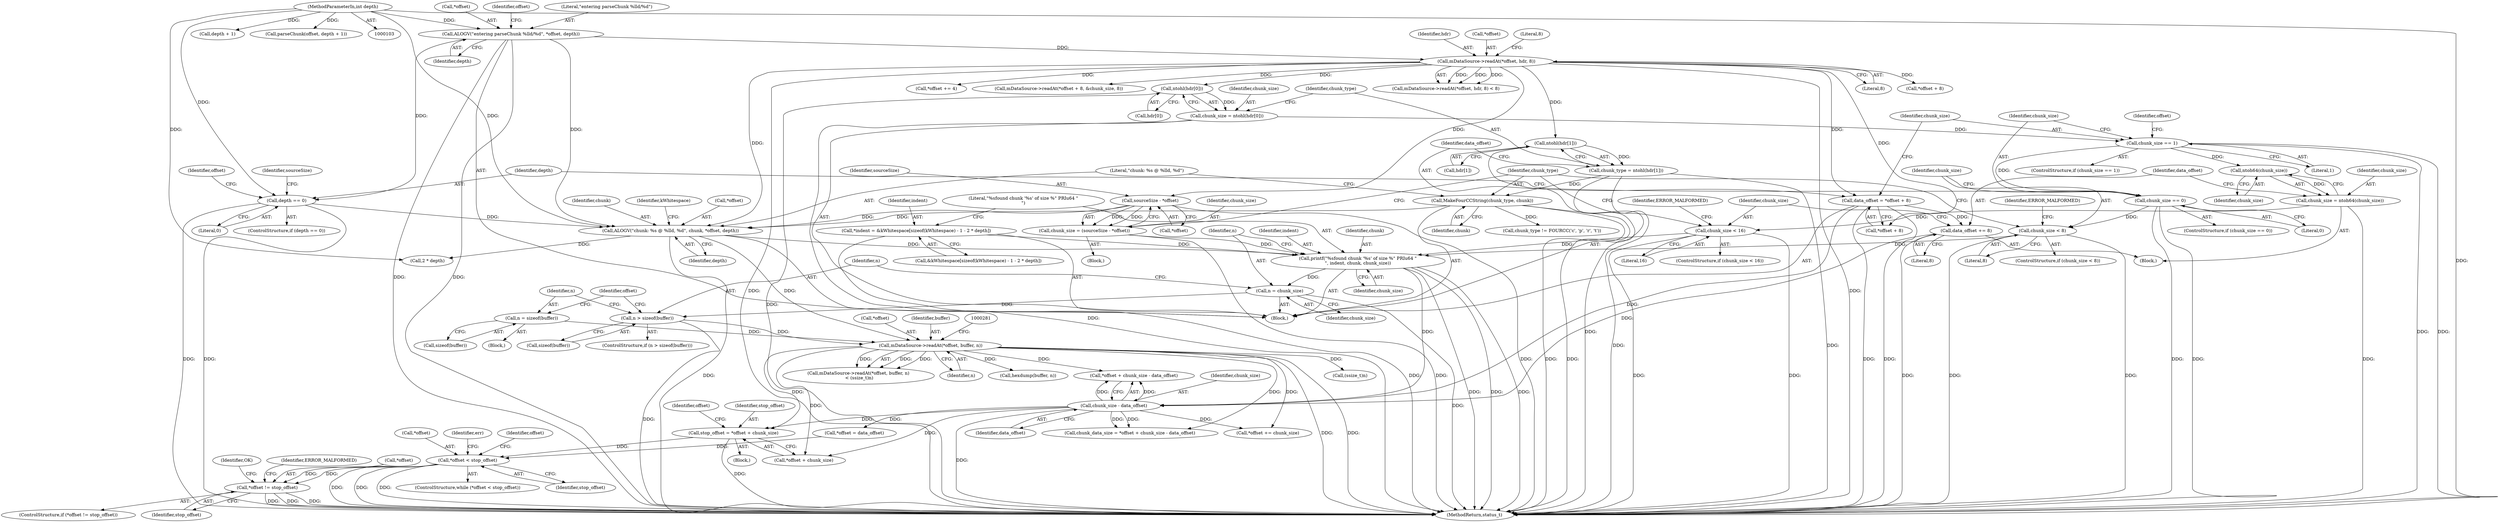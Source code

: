 digraph "0_Android_463a6f807e187828442949d1924e143cf07778c6@integer" {
"1000324" [label="(Call,stop_offset = *offset + chunk_size)"];
"1000275" [label="(Call,mDataSource->readAt(*offset, buffer, n))"];
"1000229" [label="(Call,ALOGV(\"chunk: %s @ %lld, %d\", chunk, *offset, depth))"];
"1000226" [label="(Call,MakeFourCCString(chunk_type, chunk))"];
"1000132" [label="(Call,chunk_type = ntohl(hdr[1]))"];
"1000134" [label="(Call,ntohl(hdr[1]))"];
"1000115" [label="(Call,mDataSource->readAt(*offset, hdr, 8))"];
"1000107" [label="(Call,ALOGV(\"entering parseChunk %lld/%d\", *offset, depth))"];
"1000105" [label="(MethodParameterIn,int depth)"];
"1000199" [label="(Call,sourceSize - *offset)"];
"1000185" [label="(Call,depth == 0)"];
"1000264" [label="(Call,n > sizeof(buffer))"];
"1000260" [label="(Call,n = chunk_size)"];
"1000253" [label="(Call,printf(\"%sfound chunk '%s' of size %\" PRIu64 \"\n\", indent, chunk, chunk_size))"];
"1000240" [label="(Call,*indent = &kWhitespace[sizeof(kWhitespace) - 1 - 2 * depth])"];
"1000172" [label="(Call,chunk_size < 16)"];
"1000164" [label="(Call,chunk_size = ntoh64(chunk_size))"];
"1000166" [label="(Call,ntoh64(chunk_size))"];
"1000146" [label="(Call,chunk_size == 1)"];
"1000125" [label="(Call,chunk_size = ntohl(hdr[0]))"];
"1000127" [label="(Call,ntohl(hdr[0]))"];
"1000219" [label="(Call,chunk_size < 8)"];
"1000180" [label="(Call,chunk_size == 0)"];
"1000197" [label="(Call,chunk_size = (sourceSize - *offset))"];
"1000269" [label="(Call,n = sizeof(buffer))"];
"1000296" [label="(Call,chunk_size - data_offset)"];
"1000168" [label="(Call,data_offset += 8)"];
"1000139" [label="(Call,data_offset = *offset + 8)"];
"1000335" [label="(Call,*offset < stop_offset)"];
"1000356" [label="(Call,*offset != stop_offset)"];
"1000227" [label="(Identifier,chunk_type)"];
"1000133" [label="(Identifier,chunk_type)"];
"1000224" [label="(Identifier,ERROR_MALFORMED)"];
"1000177" [label="(Identifier,ERROR_MALFORMED)"];
"1000241" [label="(Identifier,indent)"];
"1000226" [label="(Call,MakeFourCCString(chunk_type, chunk))"];
"1000275" [label="(Call,mDataSource->readAt(*offset, buffer, n))"];
"1000359" [label="(Identifier,stop_offset)"];
"1000279" [label="(Identifier,n)"];
"1000277" [label="(Identifier,offset)"];
"1000134" [label="(Call,ntohl(hdr[1]))"];
"1000118" [label="(Identifier,hdr)"];
"1000264" [label="(Call,n > sizeof(buffer))"];
"1000166" [label="(Call,ntoh64(chunk_size))"];
"1000257" [label="(Identifier,chunk_size)"];
"1000335" [label="(Call,*offset < stop_offset)"];
"1000357" [label="(Call,*offset)"];
"1000187" [label="(Literal,0)"];
"1000250" [label="(Call,2 * depth)"];
"1000127" [label="(Call,ntohl(hdr[0]))"];
"1000364" [label="(Identifier,OK)"];
"1000201" [label="(Call,*offset)"];
"1000213" [label="(Identifier,offset)"];
"1000301" [label="(Call,chunk_type != FOURCC('c', 'p', 'r', 't'))"];
"1000135" [label="(Call,hdr[1])"];
"1000332" [label="(Identifier,offset)"];
"1000139" [label="(Call,data_offset = *offset + 8)"];
"1000260" [label="(Call,n = chunk_size)"];
"1000298" [label="(Identifier,data_offset)"];
"1002911" [label="(MethodReturn,status_t)"];
"1000180" [label="(Call,chunk_size == 0)"];
"1000362" [label="(Identifier,ERROR_MALFORMED)"];
"1000297" [label="(Identifier,chunk_size)"];
"1000109" [label="(Call,*offset)"];
"1000132" [label="(Call,chunk_type = ntohl(hdr[1]))"];
"1000268" [label="(Block,)"];
"1000325" [label="(Identifier,stop_offset)"];
"1000355" [label="(ControlStructure,if (*offset != stop_offset))"];
"1000172" [label="(Call,chunk_size < 16)"];
"1000179" [label="(ControlStructure,if (chunk_size == 0))"];
"1000322" [label="(Block,)"];
"1000181" [label="(Identifier,chunk_size)"];
"1000270" [label="(Identifier,n)"];
"1000185" [label="(Call,depth == 0)"];
"1000199" [label="(Call,sourceSize - *offset)"];
"1000165" [label="(Identifier,chunk_size)"];
"1000116" [label="(Call,*offset)"];
"1000173" [label="(Identifier,chunk_size)"];
"1000330" [label="(Call,*offset = data_offset)"];
"1000194" [label="(Identifier,sourceSize)"];
"1000336" [label="(Call,*offset)"];
"1000265" [label="(Identifier,n)"];
"1000168" [label="(Call,data_offset += 8)"];
"1000324" [label="(Call,stop_offset = *offset + chunk_size)"];
"1000286" [label="(Call,hexdump(buffer, n))"];
"1000152" [label="(Call,mDataSource->readAt(*offset + 8, &chunk_size, 8))"];
"1000253" [label="(Call,printf(\"%sfound chunk '%s' of size %\" PRIu64 \"\n\", indent, chunk, chunk_size))"];
"1000115" [label="(Call,mDataSource->readAt(*offset, hdr, 8))"];
"1000119" [label="(Literal,8)"];
"1000230" [label="(Literal,\"chunk: %s @ %lld, %d\")"];
"1000198" [label="(Identifier,chunk_size)"];
"1000140" [label="(Identifier,data_offset)"];
"1000120" [label="(Literal,8)"];
"1000105" [label="(MethodParameterIn,int depth)"];
"1000261" [label="(Identifier,n)"];
"1000229" [label="(Call,ALOGV(\"chunk: %s @ %lld, %d\", chunk, *offset, depth))"];
"1000345" [label="(Call,depth + 1)"];
"1000117" [label="(Identifier,offset)"];
"1000107" [label="(Call,ALOGV(\"entering parseChunk %lld/%d\", *offset, depth))"];
"1000326" [label="(Call,*offset + chunk_size)"];
"1000242" [label="(Call,&kWhitespace[sizeof(kWhitespace) - 1 - 2 * depth])"];
"1000148" [label="(Literal,1)"];
"1000228" [label="(Identifier,chunk)"];
"1000153" [label="(Call,*offset + 8)"];
"1000232" [label="(Call,*offset)"];
"1000334" [label="(ControlStructure,while (*offset < stop_offset))"];
"1000169" [label="(Identifier,data_offset)"];
"1000263" [label="(ControlStructure,if (n > sizeof(buffer)))"];
"1000254" [label="(Literal,\"%sfound chunk '%s' of size %\" PRIu64 \"\n\")"];
"1000114" [label="(Call,mDataSource->readAt(*offset, hdr, 8) < 8)"];
"1000291" [label="(Call,chunk_data_size = *offset + chunk_size - data_offset)"];
"1000141" [label="(Call,*offset + 8)"];
"1000200" [label="(Identifier,sourceSize)"];
"1000186" [label="(Identifier,depth)"];
"1000184" [label="(ControlStructure,if (depth == 0))"];
"1000343" [label="(Call,parseChunk(offset, depth + 1))"];
"1000342" [label="(Identifier,err)"];
"1000155" [label="(Identifier,offset)"];
"1000269" [label="(Call,n = sizeof(buffer))"];
"1000266" [label="(Call,sizeof(buffer))"];
"1000211" [label="(Call,*offset += 4)"];
"1000240" [label="(Call,*indent = &kWhitespace[sizeof(kWhitespace) - 1 - 2 * depth])"];
"1000234" [label="(Identifier,depth)"];
"1000108" [label="(Literal,\"entering parseChunk %lld/%d\")"];
"1000197" [label="(Call,chunk_size = (sourceSize - *offset))"];
"1000126" [label="(Identifier,chunk_size)"];
"1000170" [label="(Literal,8)"];
"1000146" [label="(Call,chunk_size == 1)"];
"1000196" [label="(Block,)"];
"1000271" [label="(Call,sizeof(buffer))"];
"1000149" [label="(Block,)"];
"1000293" [label="(Call,*offset + chunk_size - data_offset)"];
"1000147" [label="(Identifier,chunk_size)"];
"1000276" [label="(Call,*offset)"];
"1000262" [label="(Identifier,chunk_size)"];
"1000255" [label="(Identifier,indent)"];
"1000338" [label="(Identifier,stop_offset)"];
"1000280" [label="(Call,(ssize_t)n)"];
"1000128" [label="(Call,hdr[0])"];
"1000220" [label="(Identifier,chunk_size)"];
"1000218" [label="(ControlStructure,if (chunk_size < 8))"];
"1000296" [label="(Call,chunk_size - data_offset)"];
"1000125" [label="(Call,chunk_size = ntohl(hdr[0]))"];
"1000164" [label="(Call,chunk_size = ntoh64(chunk_size))"];
"1000174" [label="(Literal,16)"];
"1000182" [label="(Literal,0)"];
"1000256" [label="(Identifier,chunk)"];
"1000219" [label="(Call,chunk_size < 8)"];
"1000145" [label="(ControlStructure,if (chunk_size == 1))"];
"1000171" [label="(ControlStructure,if (chunk_size < 16))"];
"1000106" [label="(Block,)"];
"1000356" [label="(Call,*offset != stop_offset)"];
"1000111" [label="(Identifier,depth)"];
"1000358" [label="(Identifier,offset)"];
"1000231" [label="(Identifier,chunk)"];
"1000221" [label="(Literal,8)"];
"1000237" [label="(Identifier,kWhitespace)"];
"1000278" [label="(Identifier,buffer)"];
"1000167" [label="(Identifier,chunk_size)"];
"1000274" [label="(Call,mDataSource->readAt(*offset, buffer, n)\n < (ssize_t)n)"];
"1002904" [label="(Call,*offset += chunk_size)"];
"1000324" -> "1000322"  [label="AST: "];
"1000324" -> "1000326"  [label="CFG: "];
"1000325" -> "1000324"  [label="AST: "];
"1000326" -> "1000324"  [label="AST: "];
"1000332" -> "1000324"  [label="CFG: "];
"1000324" -> "1002911"  [label="DDG: "];
"1000275" -> "1000324"  [label="DDG: "];
"1000296" -> "1000324"  [label="DDG: "];
"1000324" -> "1000335"  [label="DDG: "];
"1000275" -> "1000274"  [label="AST: "];
"1000275" -> "1000279"  [label="CFG: "];
"1000276" -> "1000275"  [label="AST: "];
"1000278" -> "1000275"  [label="AST: "];
"1000279" -> "1000275"  [label="AST: "];
"1000281" -> "1000275"  [label="CFG: "];
"1000275" -> "1002911"  [label="DDG: "];
"1000275" -> "1002911"  [label="DDG: "];
"1000275" -> "1000274"  [label="DDG: "];
"1000275" -> "1000274"  [label="DDG: "];
"1000275" -> "1000274"  [label="DDG: "];
"1000229" -> "1000275"  [label="DDG: "];
"1000264" -> "1000275"  [label="DDG: "];
"1000269" -> "1000275"  [label="DDG: "];
"1000275" -> "1000280"  [label="DDG: "];
"1000275" -> "1000286"  [label="DDG: "];
"1000275" -> "1000291"  [label="DDG: "];
"1000275" -> "1000293"  [label="DDG: "];
"1000275" -> "1000326"  [label="DDG: "];
"1000275" -> "1002904"  [label="DDG: "];
"1000229" -> "1000106"  [label="AST: "];
"1000229" -> "1000234"  [label="CFG: "];
"1000230" -> "1000229"  [label="AST: "];
"1000231" -> "1000229"  [label="AST: "];
"1000232" -> "1000229"  [label="AST: "];
"1000234" -> "1000229"  [label="AST: "];
"1000237" -> "1000229"  [label="CFG: "];
"1000229" -> "1002911"  [label="DDG: "];
"1000226" -> "1000229"  [label="DDG: "];
"1000199" -> "1000229"  [label="DDG: "];
"1000115" -> "1000229"  [label="DDG: "];
"1000185" -> "1000229"  [label="DDG: "];
"1000107" -> "1000229"  [label="DDG: "];
"1000105" -> "1000229"  [label="DDG: "];
"1000229" -> "1000250"  [label="DDG: "];
"1000229" -> "1000253"  [label="DDG: "];
"1000226" -> "1000106"  [label="AST: "];
"1000226" -> "1000228"  [label="CFG: "];
"1000227" -> "1000226"  [label="AST: "];
"1000228" -> "1000226"  [label="AST: "];
"1000230" -> "1000226"  [label="CFG: "];
"1000226" -> "1002911"  [label="DDG: "];
"1000226" -> "1002911"  [label="DDG: "];
"1000132" -> "1000226"  [label="DDG: "];
"1000226" -> "1000301"  [label="DDG: "];
"1000132" -> "1000106"  [label="AST: "];
"1000132" -> "1000134"  [label="CFG: "];
"1000133" -> "1000132"  [label="AST: "];
"1000134" -> "1000132"  [label="AST: "];
"1000140" -> "1000132"  [label="CFG: "];
"1000132" -> "1002911"  [label="DDG: "];
"1000132" -> "1002911"  [label="DDG: "];
"1000134" -> "1000132"  [label="DDG: "];
"1000134" -> "1000135"  [label="CFG: "];
"1000135" -> "1000134"  [label="AST: "];
"1000134" -> "1002911"  [label="DDG: "];
"1000115" -> "1000134"  [label="DDG: "];
"1000115" -> "1000114"  [label="AST: "];
"1000115" -> "1000119"  [label="CFG: "];
"1000116" -> "1000115"  [label="AST: "];
"1000118" -> "1000115"  [label="AST: "];
"1000119" -> "1000115"  [label="AST: "];
"1000120" -> "1000115"  [label="CFG: "];
"1000115" -> "1002911"  [label="DDG: "];
"1000115" -> "1002911"  [label="DDG: "];
"1000115" -> "1000114"  [label="DDG: "];
"1000115" -> "1000114"  [label="DDG: "];
"1000115" -> "1000114"  [label="DDG: "];
"1000107" -> "1000115"  [label="DDG: "];
"1000115" -> "1000127"  [label="DDG: "];
"1000115" -> "1000139"  [label="DDG: "];
"1000115" -> "1000141"  [label="DDG: "];
"1000115" -> "1000152"  [label="DDG: "];
"1000115" -> "1000153"  [label="DDG: "];
"1000115" -> "1000199"  [label="DDG: "];
"1000115" -> "1000211"  [label="DDG: "];
"1000107" -> "1000106"  [label="AST: "];
"1000107" -> "1000111"  [label="CFG: "];
"1000108" -> "1000107"  [label="AST: "];
"1000109" -> "1000107"  [label="AST: "];
"1000111" -> "1000107"  [label="AST: "];
"1000117" -> "1000107"  [label="CFG: "];
"1000107" -> "1002911"  [label="DDG: "];
"1000107" -> "1002911"  [label="DDG: "];
"1000105" -> "1000107"  [label="DDG: "];
"1000107" -> "1000185"  [label="DDG: "];
"1000105" -> "1000103"  [label="AST: "];
"1000105" -> "1002911"  [label="DDG: "];
"1000105" -> "1000185"  [label="DDG: "];
"1000105" -> "1000250"  [label="DDG: "];
"1000105" -> "1000343"  [label="DDG: "];
"1000105" -> "1000345"  [label="DDG: "];
"1000199" -> "1000197"  [label="AST: "];
"1000199" -> "1000201"  [label="CFG: "];
"1000200" -> "1000199"  [label="AST: "];
"1000201" -> "1000199"  [label="AST: "];
"1000197" -> "1000199"  [label="CFG: "];
"1000199" -> "1002911"  [label="DDG: "];
"1000199" -> "1000197"  [label="DDG: "];
"1000199" -> "1000197"  [label="DDG: "];
"1000185" -> "1000184"  [label="AST: "];
"1000185" -> "1000187"  [label="CFG: "];
"1000186" -> "1000185"  [label="AST: "];
"1000187" -> "1000185"  [label="AST: "];
"1000194" -> "1000185"  [label="CFG: "];
"1000213" -> "1000185"  [label="CFG: "];
"1000185" -> "1002911"  [label="DDG: "];
"1000185" -> "1002911"  [label="DDG: "];
"1000264" -> "1000263"  [label="AST: "];
"1000264" -> "1000266"  [label="CFG: "];
"1000265" -> "1000264"  [label="AST: "];
"1000266" -> "1000264"  [label="AST: "];
"1000270" -> "1000264"  [label="CFG: "];
"1000277" -> "1000264"  [label="CFG: "];
"1000264" -> "1002911"  [label="DDG: "];
"1000260" -> "1000264"  [label="DDG: "];
"1000260" -> "1000106"  [label="AST: "];
"1000260" -> "1000262"  [label="CFG: "];
"1000261" -> "1000260"  [label="AST: "];
"1000262" -> "1000260"  [label="AST: "];
"1000265" -> "1000260"  [label="CFG: "];
"1000260" -> "1002911"  [label="DDG: "];
"1000253" -> "1000260"  [label="DDG: "];
"1000253" -> "1000106"  [label="AST: "];
"1000253" -> "1000257"  [label="CFG: "];
"1000254" -> "1000253"  [label="AST: "];
"1000255" -> "1000253"  [label="AST: "];
"1000256" -> "1000253"  [label="AST: "];
"1000257" -> "1000253"  [label="AST: "];
"1000261" -> "1000253"  [label="CFG: "];
"1000253" -> "1002911"  [label="DDG: "];
"1000253" -> "1002911"  [label="DDG: "];
"1000253" -> "1002911"  [label="DDG: "];
"1000240" -> "1000253"  [label="DDG: "];
"1000172" -> "1000253"  [label="DDG: "];
"1000219" -> "1000253"  [label="DDG: "];
"1000197" -> "1000253"  [label="DDG: "];
"1000253" -> "1000296"  [label="DDG: "];
"1000240" -> "1000106"  [label="AST: "];
"1000240" -> "1000242"  [label="CFG: "];
"1000241" -> "1000240"  [label="AST: "];
"1000242" -> "1000240"  [label="AST: "];
"1000254" -> "1000240"  [label="CFG: "];
"1000240" -> "1002911"  [label="DDG: "];
"1000172" -> "1000171"  [label="AST: "];
"1000172" -> "1000174"  [label="CFG: "];
"1000173" -> "1000172"  [label="AST: "];
"1000174" -> "1000172"  [label="AST: "];
"1000177" -> "1000172"  [label="CFG: "];
"1000227" -> "1000172"  [label="CFG: "];
"1000172" -> "1002911"  [label="DDG: "];
"1000172" -> "1002911"  [label="DDG: "];
"1000164" -> "1000172"  [label="DDG: "];
"1000164" -> "1000149"  [label="AST: "];
"1000164" -> "1000166"  [label="CFG: "];
"1000165" -> "1000164"  [label="AST: "];
"1000166" -> "1000164"  [label="AST: "];
"1000169" -> "1000164"  [label="CFG: "];
"1000164" -> "1002911"  [label="DDG: "];
"1000166" -> "1000164"  [label="DDG: "];
"1000166" -> "1000167"  [label="CFG: "];
"1000167" -> "1000166"  [label="AST: "];
"1000146" -> "1000166"  [label="DDG: "];
"1000146" -> "1000145"  [label="AST: "];
"1000146" -> "1000148"  [label="CFG: "];
"1000147" -> "1000146"  [label="AST: "];
"1000148" -> "1000146"  [label="AST: "];
"1000155" -> "1000146"  [label="CFG: "];
"1000181" -> "1000146"  [label="CFG: "];
"1000146" -> "1002911"  [label="DDG: "];
"1000146" -> "1002911"  [label="DDG: "];
"1000125" -> "1000146"  [label="DDG: "];
"1000146" -> "1000180"  [label="DDG: "];
"1000125" -> "1000106"  [label="AST: "];
"1000125" -> "1000127"  [label="CFG: "];
"1000126" -> "1000125"  [label="AST: "];
"1000127" -> "1000125"  [label="AST: "];
"1000133" -> "1000125"  [label="CFG: "];
"1000125" -> "1002911"  [label="DDG: "];
"1000127" -> "1000125"  [label="DDG: "];
"1000127" -> "1000128"  [label="CFG: "];
"1000128" -> "1000127"  [label="AST: "];
"1000127" -> "1002911"  [label="DDG: "];
"1000219" -> "1000218"  [label="AST: "];
"1000219" -> "1000221"  [label="CFG: "];
"1000220" -> "1000219"  [label="AST: "];
"1000221" -> "1000219"  [label="AST: "];
"1000224" -> "1000219"  [label="CFG: "];
"1000227" -> "1000219"  [label="CFG: "];
"1000219" -> "1002911"  [label="DDG: "];
"1000219" -> "1002911"  [label="DDG: "];
"1000180" -> "1000219"  [label="DDG: "];
"1000180" -> "1000179"  [label="AST: "];
"1000180" -> "1000182"  [label="CFG: "];
"1000181" -> "1000180"  [label="AST: "];
"1000182" -> "1000180"  [label="AST: "];
"1000186" -> "1000180"  [label="CFG: "];
"1000220" -> "1000180"  [label="CFG: "];
"1000180" -> "1002911"  [label="DDG: "];
"1000180" -> "1002911"  [label="DDG: "];
"1000197" -> "1000196"  [label="AST: "];
"1000198" -> "1000197"  [label="AST: "];
"1000227" -> "1000197"  [label="CFG: "];
"1000197" -> "1002911"  [label="DDG: "];
"1000269" -> "1000268"  [label="AST: "];
"1000269" -> "1000271"  [label="CFG: "];
"1000270" -> "1000269"  [label="AST: "];
"1000271" -> "1000269"  [label="AST: "];
"1000277" -> "1000269"  [label="CFG: "];
"1000296" -> "1000293"  [label="AST: "];
"1000296" -> "1000298"  [label="CFG: "];
"1000297" -> "1000296"  [label="AST: "];
"1000298" -> "1000296"  [label="AST: "];
"1000293" -> "1000296"  [label="CFG: "];
"1000296" -> "1002911"  [label="DDG: "];
"1000296" -> "1000291"  [label="DDG: "];
"1000296" -> "1000291"  [label="DDG: "];
"1000296" -> "1000293"  [label="DDG: "];
"1000296" -> "1000293"  [label="DDG: "];
"1000168" -> "1000296"  [label="DDG: "];
"1000139" -> "1000296"  [label="DDG: "];
"1000296" -> "1000326"  [label="DDG: "];
"1000296" -> "1000330"  [label="DDG: "];
"1000296" -> "1002904"  [label="DDG: "];
"1000168" -> "1000149"  [label="AST: "];
"1000168" -> "1000170"  [label="CFG: "];
"1000169" -> "1000168"  [label="AST: "];
"1000170" -> "1000168"  [label="AST: "];
"1000173" -> "1000168"  [label="CFG: "];
"1000168" -> "1002911"  [label="DDG: "];
"1000139" -> "1000168"  [label="DDG: "];
"1000139" -> "1000106"  [label="AST: "];
"1000139" -> "1000141"  [label="CFG: "];
"1000140" -> "1000139"  [label="AST: "];
"1000141" -> "1000139"  [label="AST: "];
"1000147" -> "1000139"  [label="CFG: "];
"1000139" -> "1002911"  [label="DDG: "];
"1000139" -> "1002911"  [label="DDG: "];
"1000335" -> "1000334"  [label="AST: "];
"1000335" -> "1000338"  [label="CFG: "];
"1000336" -> "1000335"  [label="AST: "];
"1000338" -> "1000335"  [label="AST: "];
"1000342" -> "1000335"  [label="CFG: "];
"1000358" -> "1000335"  [label="CFG: "];
"1000335" -> "1002911"  [label="DDG: "];
"1000335" -> "1002911"  [label="DDG: "];
"1000335" -> "1002911"  [label="DDG: "];
"1000330" -> "1000335"  [label="DDG: "];
"1000335" -> "1000356"  [label="DDG: "];
"1000335" -> "1000356"  [label="DDG: "];
"1000356" -> "1000355"  [label="AST: "];
"1000356" -> "1000359"  [label="CFG: "];
"1000357" -> "1000356"  [label="AST: "];
"1000359" -> "1000356"  [label="AST: "];
"1000362" -> "1000356"  [label="CFG: "];
"1000364" -> "1000356"  [label="CFG: "];
"1000356" -> "1002911"  [label="DDG: "];
"1000356" -> "1002911"  [label="DDG: "];
"1000356" -> "1002911"  [label="DDG: "];
}
